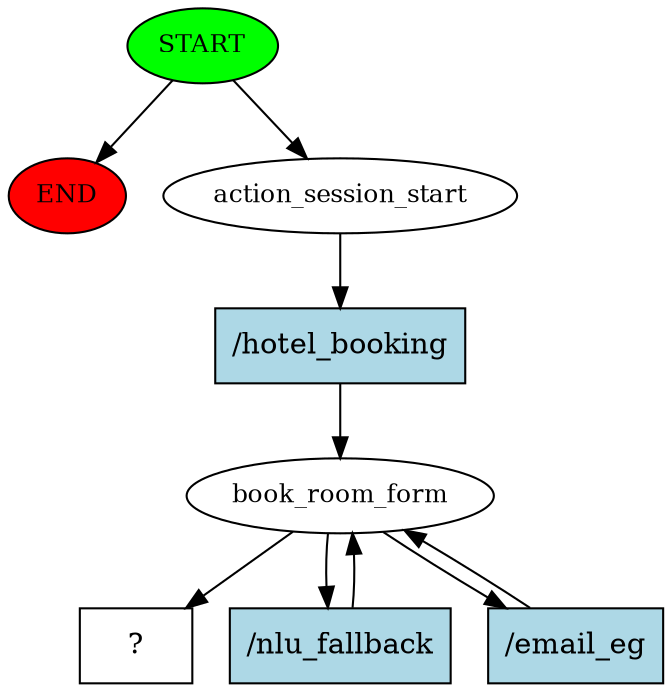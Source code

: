 digraph  {
0 [class="start active", fillcolor=green, fontsize=12, label=START, style=filled];
"-1" [class=end, fillcolor=red, fontsize=12, label=END, style=filled];
1 [class=active, fontsize=12, label=action_session_start];
2 [class=active, fontsize=12, label=book_room_form];
5 [class="intent dashed active", label="  ?  ", shape=rect];
6 [class="intent active", fillcolor=lightblue, label="/hotel_booking", shape=rect, style=filled];
7 [class="intent active", fillcolor=lightblue, label="/nlu_fallback", shape=rect, style=filled];
8 [class="intent active", fillcolor=lightblue, label="/email_eg", shape=rect, style=filled];
0 -> "-1"  [class="", key=NONE, label=""];
0 -> 1  [class=active, key=NONE, label=""];
1 -> 6  [class=active, key=0];
2 -> 5  [class=active, key=NONE, label=""];
2 -> 7  [class=active, key=0];
2 -> 8  [class=active, key=0];
6 -> 2  [class=active, key=0];
7 -> 2  [class=active, key=0];
8 -> 2  [class=active, key=0];
}
